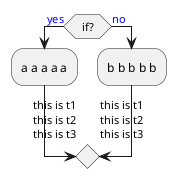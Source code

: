 {
  "sha1": "irfhqgm43tjpgitb2cx85rxl3o5g1zy",
  "insertion": {
    "when": "2024-06-03T18:59:31.130Z",
    "url": "https://forum.plantuml.net/15606/activity-arrow-label-overlap-on-some-activity-diagram",
    "user": "plantuml@gmail.com"
  }
}
@startuml
!t="this is t1\nthis is t2\nthis is t3\n"

if (if?) then (<color blue>yes)
  :a a a a a;
->t;
else (<color blue>no)
  :b b b b b;
->t;
endif
@enduml
